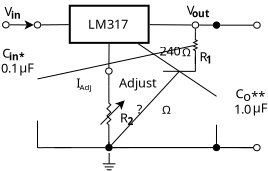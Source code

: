 <?xml version="1.0" encoding="UTF-8"?>
<dia:diagram xmlns:dia="http://www.lysator.liu.se/~alla/dia/">
  <dia:layer name="Schema" visible="true" active="true">
    <dia:object type="Standard - Ellipse" version="0" id="O0">
      <dia:attribute name="obj_pos">
        <dia:point val="21.139,5.285"/>
      </dia:attribute>
      <dia:attribute name="obj_bb">
        <dia:rectangle val="21.114,5.26;21.489,5.623"/>
      </dia:attribute>
      <dia:attribute name="elem_corner">
        <dia:point val="21.139,5.285"/>
      </dia:attribute>
      <dia:attribute name="elem_width">
        <dia:real val="0.325"/>
      </dia:attribute>
      <dia:attribute name="elem_height">
        <dia:real val="0.312"/>
      </dia:attribute>
      <dia:attribute name="border_width">
        <dia:real val="0.05"/>
      </dia:attribute>
    </dia:object>
    <dia:object type="Standard - Ellipse" version="0" id="O1">
      <dia:attribute name="obj_pos">
        <dia:point val="22.197,5.288"/>
      </dia:attribute>
      <dia:attribute name="obj_bb">
        <dia:rectangle val="22.172,5.263;22.543,5.628"/>
      </dia:attribute>
      <dia:attribute name="elem_corner">
        <dia:point val="22.197,5.288"/>
      </dia:attribute>
      <dia:attribute name="elem_width">
        <dia:real val="0.321"/>
      </dia:attribute>
      <dia:attribute name="elem_height">
        <dia:real val="0.315"/>
      </dia:attribute>
      <dia:attribute name="border_width">
        <dia:real val="0.05"/>
      </dia:attribute>
      <dia:attribute name="inner_color">
        <dia:color val="#000000"/>
      </dia:attribute>
    </dia:object>
    <dia:object type="Standard - Ellipse" version="0" id="O2">
      <dia:attribute name="obj_pos">
        <dia:point val="24.215,5.291"/>
      </dia:attribute>
      <dia:attribute name="obj_bb">
        <dia:rectangle val="24.19,5.266;24.565,5.628"/>
      </dia:attribute>
      <dia:attribute name="elem_corner">
        <dia:point val="24.215,5.291"/>
      </dia:attribute>
      <dia:attribute name="elem_width">
        <dia:real val="0.325"/>
      </dia:attribute>
      <dia:attribute name="elem_height">
        <dia:real val="0.312"/>
      </dia:attribute>
      <dia:attribute name="border_width">
        <dia:real val="0.05"/>
      </dia:attribute>
    </dia:object>
    <dia:object type="Standard - Line" version="0" id="O3">
      <dia:attribute name="obj_pos">
        <dia:point val="19.012,5.422"/>
      </dia:attribute>
      <dia:attribute name="obj_bb">
        <dia:rectangle val="18.987,5.396;21.139,5.465"/>
      </dia:attribute>
      <dia:attribute name="conn_endpoints">
        <dia:point val="19.012,5.422"/>
        <dia:point val="21.113,5.44"/>
      </dia:attribute>
      <dia:attribute name="numcp">
        <dia:int val="1"/>
      </dia:attribute>
      <dia:attribute name="line_width">
        <dia:real val="0.05"/>
      </dia:attribute>
      <dia:connections>
        <dia:connection handle="0" to="O71" connection="8"/>
        <dia:connection handle="1" to="O0" connection="8"/>
      </dia:connections>
    </dia:object>
    <dia:object type="Standard - Line" version="0" id="O4">
      <dia:attribute name="obj_pos">
        <dia:point val="21.488,5.442"/>
      </dia:attribute>
      <dia:attribute name="obj_bb">
        <dia:rectangle val="21.463,5.417;22.199,5.47"/>
      </dia:attribute>
      <dia:attribute name="conn_endpoints">
        <dia:point val="21.488,5.442"/>
        <dia:point val="22.174,5.445"/>
      </dia:attribute>
      <dia:attribute name="numcp">
        <dia:int val="1"/>
      </dia:attribute>
      <dia:attribute name="line_width">
        <dia:real val="0.05"/>
      </dia:attribute>
      <dia:connections>
        <dia:connection handle="0" to="O0" connection="8"/>
        <dia:connection handle="1" to="O1" connection="8"/>
      </dia:connections>
    </dia:object>
    <dia:object type="Standard - Line" version="0" id="O5">
      <dia:attribute name="obj_pos">
        <dia:point val="22.543,5.446"/>
      </dia:attribute>
      <dia:attribute name="obj_bb">
        <dia:rectangle val="22.518,5.421;24.215,5.472"/>
      </dia:attribute>
      <dia:attribute name="conn_endpoints">
        <dia:point val="22.543,5.446"/>
        <dia:point val="24.189,5.447"/>
      </dia:attribute>
      <dia:attribute name="numcp">
        <dia:int val="1"/>
      </dia:attribute>
      <dia:attribute name="line_width">
        <dia:real val="0.05"/>
      </dia:attribute>
      <dia:connections>
        <dia:connection handle="0" to="O1" connection="8"/>
        <dia:connection handle="1" to="O2" connection="8"/>
      </dia:connections>
    </dia:object>
    <dia:object type="Circuit - Vertical Resistor" version="1" id="O6">
      <dia:attribute name="obj_pos">
        <dia:point val="21.209,5.772"/>
      </dia:attribute>
      <dia:attribute name="obj_bb">
        <dia:rectangle val="21.152,5.772;21.447,7.127"/>
      </dia:attribute>
      <dia:attribute name="meta">
        <dia:composite type="dict"/>
      </dia:attribute>
      <dia:attribute name="elem_corner">
        <dia:point val="21.209,5.772"/>
      </dia:attribute>
      <dia:attribute name="elem_width">
        <dia:real val="0.182"/>
      </dia:attribute>
      <dia:attribute name="elem_height">
        <dia:real val="1.354"/>
      </dia:attribute>
      <dia:attribute name="line_width">
        <dia:real val="0.05"/>
      </dia:attribute>
      <dia:attribute name="line_colour">
        <dia:color val="#000000"/>
      </dia:attribute>
      <dia:attribute name="fill_colour">
        <dia:color val="#ffffff"/>
      </dia:attribute>
      <dia:attribute name="show_background">
        <dia:boolean val="true"/>
      </dia:attribute>
      <dia:attribute name="line_style">
        <dia:enum val="0"/>
        <dia:real val="1"/>
      </dia:attribute>
      <dia:attribute name="flip_horizontal">
        <dia:boolean val="true"/>
      </dia:attribute>
      <dia:attribute name="flip_vertical">
        <dia:boolean val="false"/>
      </dia:attribute>
      <dia:attribute name="subscale">
        <dia:real val="1"/>
      </dia:attribute>
    </dia:object>
    <dia:object type="Standard - Line" version="0" id="O7">
      <dia:attribute name="obj_pos">
        <dia:point val="21.301,5.772"/>
      </dia:attribute>
      <dia:attribute name="obj_bb">
        <dia:rectangle val="21.276,5.598;21.326,5.797"/>
      </dia:attribute>
      <dia:attribute name="conn_endpoints">
        <dia:point val="21.301,5.772"/>
        <dia:point val="21.301,5.623"/>
      </dia:attribute>
      <dia:attribute name="numcp">
        <dia:int val="1"/>
      </dia:attribute>
      <dia:attribute name="line_width">
        <dia:real val="0.05"/>
      </dia:attribute>
      <dia:connections>
        <dia:connection handle="0" to="O6" connection="2"/>
        <dia:connection handle="1" to="O0" connection="8"/>
      </dia:connections>
    </dia:object>
    <dia:object type="Standard - Ellipse" version="0" id="O8">
      <dia:attribute name="obj_pos">
        <dia:point val="16.812,7.587"/>
      </dia:attribute>
      <dia:attribute name="obj_bb">
        <dia:rectangle val="16.788,7.562;17.163,7.925"/>
      </dia:attribute>
      <dia:attribute name="elem_corner">
        <dia:point val="16.812,7.587"/>
      </dia:attribute>
      <dia:attribute name="elem_width">
        <dia:real val="0.325"/>
      </dia:attribute>
      <dia:attribute name="elem_height">
        <dia:real val="0.312"/>
      </dia:attribute>
      <dia:attribute name="border_width">
        <dia:real val="0.05"/>
      </dia:attribute>
    </dia:object>
    <dia:object type="Standard - Ellipse" version="0" id="O9">
      <dia:attribute name="obj_pos">
        <dia:point val="13.242,5.279"/>
      </dia:attribute>
      <dia:attribute name="obj_bb">
        <dia:rectangle val="13.217,5.254;13.592,5.616"/>
      </dia:attribute>
      <dia:attribute name="elem_corner">
        <dia:point val="13.242,5.279"/>
      </dia:attribute>
      <dia:attribute name="elem_width">
        <dia:real val="0.325"/>
      </dia:attribute>
      <dia:attribute name="elem_height">
        <dia:real val="0.312"/>
      </dia:attribute>
      <dia:attribute name="border_width">
        <dia:real val="0.05"/>
      </dia:attribute>
    </dia:object>
    <dia:object type="Standard - Ellipse" version="0" id="O10">
      <dia:attribute name="obj_pos">
        <dia:point val="11.661,5.274"/>
      </dia:attribute>
      <dia:attribute name="obj_bb">
        <dia:rectangle val="11.636,5.249;12.011,5.611"/>
      </dia:attribute>
      <dia:attribute name="elem_corner">
        <dia:point val="11.661,5.274"/>
      </dia:attribute>
      <dia:attribute name="elem_width">
        <dia:real val="0.325"/>
      </dia:attribute>
      <dia:attribute name="elem_height">
        <dia:real val="0.312"/>
      </dia:attribute>
      <dia:attribute name="border_width">
        <dia:real val="0.05"/>
      </dia:attribute>
    </dia:object>
    <dia:object type="Circuit2 - Vertical Polarized Capacitor" version="1" id="O11">
      <dia:attribute name="obj_pos">
        <dia:point val="12.983,6.71"/>
      </dia:attribute>
      <dia:attribute name="obj_bb">
        <dia:rectangle val="12.96,6.71;14.045,8.135"/>
      </dia:attribute>
      <dia:attribute name="meta">
        <dia:composite type="dict"/>
      </dia:attribute>
      <dia:attribute name="elem_corner">
        <dia:point val="12.983,6.71"/>
      </dia:attribute>
      <dia:attribute name="elem_width">
        <dia:real val="1.062"/>
      </dia:attribute>
      <dia:attribute name="elem_height">
        <dia:real val="1.425"/>
      </dia:attribute>
      <dia:attribute name="line_width">
        <dia:real val="0.05"/>
      </dia:attribute>
      <dia:attribute name="line_colour">
        <dia:color val="#000000"/>
      </dia:attribute>
      <dia:attribute name="fill_colour">
        <dia:color val="#ffffff"/>
      </dia:attribute>
      <dia:attribute name="show_background">
        <dia:boolean val="true"/>
      </dia:attribute>
      <dia:attribute name="line_style">
        <dia:enum val="0"/>
        <dia:real val="1"/>
      </dia:attribute>
      <dia:attribute name="flip_horizontal">
        <dia:boolean val="false"/>
      </dia:attribute>
      <dia:attribute name="flip_vertical">
        <dia:boolean val="false"/>
      </dia:attribute>
      <dia:attribute name="subscale">
        <dia:real val="1"/>
      </dia:attribute>
    </dia:object>
    <dia:object type="Standard - Ellipse" version="0" id="O12">
      <dia:attribute name="obj_pos">
        <dia:point val="22.194,11.409"/>
      </dia:attribute>
      <dia:attribute name="obj_bb">
        <dia:rectangle val="22.169,11.384;22.54,11.749"/>
      </dia:attribute>
      <dia:attribute name="elem_corner">
        <dia:point val="22.194,11.409"/>
      </dia:attribute>
      <dia:attribute name="elem_width">
        <dia:real val="0.321"/>
      </dia:attribute>
      <dia:attribute name="elem_height">
        <dia:real val="0.315"/>
      </dia:attribute>
      <dia:attribute name="border_width">
        <dia:real val="0.05"/>
      </dia:attribute>
      <dia:attribute name="inner_color">
        <dia:color val="#000000"/>
      </dia:attribute>
    </dia:object>
    <dia:object type="Standard - Ellipse" version="0" id="O13">
      <dia:attribute name="obj_pos">
        <dia:point val="24.211,11.415"/>
      </dia:attribute>
      <dia:attribute name="obj_bb">
        <dia:rectangle val="24.186,11.39;24.561,11.752"/>
      </dia:attribute>
      <dia:attribute name="elem_corner">
        <dia:point val="24.211,11.415"/>
      </dia:attribute>
      <dia:attribute name="elem_width">
        <dia:real val="0.325"/>
      </dia:attribute>
      <dia:attribute name="elem_height">
        <dia:real val="0.312"/>
      </dia:attribute>
      <dia:attribute name="border_width">
        <dia:real val="0.05"/>
      </dia:attribute>
    </dia:object>
    <dia:object type="Standard - Ellipse" version="0" id="O14">
      <dia:attribute name="obj_pos">
        <dia:point val="16.818,11.412"/>
      </dia:attribute>
      <dia:attribute name="obj_bb">
        <dia:rectangle val="16.793,11.387;17.164,11.752"/>
      </dia:attribute>
      <dia:attribute name="elem_corner">
        <dia:point val="16.818,11.412"/>
      </dia:attribute>
      <dia:attribute name="elem_width">
        <dia:real val="0.321"/>
      </dia:attribute>
      <dia:attribute name="elem_height">
        <dia:real val="0.315"/>
      </dia:attribute>
      <dia:attribute name="border_width">
        <dia:real val="0.05"/>
      </dia:attribute>
      <dia:attribute name="inner_color">
        <dia:color val="#000000"/>
      </dia:attribute>
    </dia:object>
    <dia:group>
      <dia:object type="Circuit - Vertical Resistor" version="1" id="O15">
        <dia:attribute name="obj_pos">
          <dia:point val="16.878,8.517"/>
        </dia:attribute>
        <dia:attribute name="obj_bb">
          <dia:rectangle val="16.842,8.517;17.108,11.267"/>
        </dia:attribute>
        <dia:attribute name="meta">
          <dia:composite type="dict"/>
        </dia:attribute>
        <dia:attribute name="elem_corner">
          <dia:point val="16.878,8.517"/>
        </dia:attribute>
        <dia:attribute name="elem_width">
          <dia:real val="0.193"/>
        </dia:attribute>
        <dia:attribute name="elem_height">
          <dia:real val="2.75"/>
        </dia:attribute>
        <dia:attribute name="line_width">
          <dia:real val="0.05"/>
        </dia:attribute>
        <dia:attribute name="line_colour">
          <dia:color val="#000000"/>
        </dia:attribute>
        <dia:attribute name="fill_colour">
          <dia:color val="#ffffff"/>
        </dia:attribute>
        <dia:attribute name="show_background">
          <dia:boolean val="true"/>
        </dia:attribute>
        <dia:attribute name="line_style">
          <dia:enum val="0"/>
          <dia:real val="1"/>
        </dia:attribute>
        <dia:attribute name="flip_horizontal">
          <dia:boolean val="true"/>
        </dia:attribute>
        <dia:attribute name="flip_vertical">
          <dia:boolean val="false"/>
        </dia:attribute>
        <dia:attribute name="subscale">
          <dia:real val="1"/>
        </dia:attribute>
      </dia:object>
      <dia:object type="Standard - Line" version="0" id="O16">
        <dia:attribute name="obj_pos">
          <dia:point val="16.554,10.416"/>
        </dia:attribute>
        <dia:attribute name="obj_bb">
          <dia:rectangle val="16.519,9.166;17.804,10.452"/>
        </dia:attribute>
        <dia:attribute name="conn_endpoints">
          <dia:point val="16.554,10.416"/>
          <dia:point val="17.765,9.206"/>
        </dia:attribute>
        <dia:attribute name="numcp">
          <dia:int val="1"/>
        </dia:attribute>
        <dia:attribute name="line_width">
          <dia:real val="0.05"/>
        </dia:attribute>
        <dia:attribute name="end_arrow">
          <dia:enum val="22"/>
        </dia:attribute>
        <dia:attribute name="end_arrow_length">
          <dia:real val="0.35"/>
        </dia:attribute>
        <dia:attribute name="end_arrow_width">
          <dia:real val="0.35"/>
        </dia:attribute>
      </dia:object>
    </dia:group>
    <dia:object type="Standard - Line" version="0" id="O17">
      <dia:attribute name="obj_pos">
        <dia:point val="16.975,7.9"/>
      </dia:attribute>
      <dia:attribute name="obj_bb">
        <dia:rectangle val="16.95,7.875;17,8.542"/>
      </dia:attribute>
      <dia:attribute name="conn_endpoints">
        <dia:point val="16.975,7.9"/>
        <dia:point val="16.974,8.517"/>
      </dia:attribute>
      <dia:attribute name="numcp">
        <dia:int val="1"/>
      </dia:attribute>
      <dia:attribute name="line_width">
        <dia:real val="0.05"/>
      </dia:attribute>
      <dia:connections>
        <dia:connection handle="0" to="O8" connection="6"/>
        <dia:connection handle="1" to="O15" connection="0"/>
      </dia:connections>
    </dia:object>
    <dia:object type="Standard - Line" version="0" id="O18">
      <dia:attribute name="obj_pos">
        <dia:point val="16.984,6.382"/>
      </dia:attribute>
      <dia:attribute name="obj_bb">
        <dia:rectangle val="16.95,6.356;17.009,7.613"/>
      </dia:attribute>
      <dia:attribute name="conn_endpoints">
        <dia:point val="16.984,6.382"/>
        <dia:point val="16.975,7.587"/>
      </dia:attribute>
      <dia:attribute name="numcp">
        <dia:int val="1"/>
      </dia:attribute>
      <dia:attribute name="line_width">
        <dia:real val="0.05"/>
      </dia:attribute>
      <dia:connections>
        <dia:connection handle="0" to="O71" connection="8"/>
        <dia:connection handle="1" to="O8" connection="1"/>
      </dia:connections>
    </dia:object>
    <dia:object type="Circuit2 - Vertical Polarized Capacitor" version="1" id="O19">
      <dia:attribute name="obj_pos">
        <dia:point val="21.932,9.002"/>
      </dia:attribute>
      <dia:attribute name="obj_bb">
        <dia:rectangle val="21.909,9.002;22.994,10.427"/>
      </dia:attribute>
      <dia:attribute name="meta">
        <dia:composite type="dict"/>
      </dia:attribute>
      <dia:attribute name="elem_corner">
        <dia:point val="21.932,9.002"/>
      </dia:attribute>
      <dia:attribute name="elem_width">
        <dia:real val="1.062"/>
      </dia:attribute>
      <dia:attribute name="elem_height">
        <dia:real val="1.425"/>
      </dia:attribute>
      <dia:attribute name="line_width">
        <dia:real val="0.05"/>
      </dia:attribute>
      <dia:attribute name="line_colour">
        <dia:color val="#000000"/>
      </dia:attribute>
      <dia:attribute name="fill_colour">
        <dia:color val="#ffffff"/>
      </dia:attribute>
      <dia:attribute name="show_background">
        <dia:boolean val="true"/>
      </dia:attribute>
      <dia:attribute name="line_style">
        <dia:enum val="0"/>
        <dia:real val="1"/>
      </dia:attribute>
      <dia:attribute name="flip_horizontal">
        <dia:boolean val="false"/>
      </dia:attribute>
      <dia:attribute name="flip_vertical">
        <dia:boolean val="false"/>
      </dia:attribute>
      <dia:attribute name="subscale">
        <dia:real val="1"/>
      </dia:attribute>
    </dia:object>
    <dia:object type="Standard - Line" version="0" id="O20">
      <dia:attribute name="obj_pos">
        <dia:point val="22.357,5.621"/>
      </dia:attribute>
      <dia:attribute name="obj_bb">
        <dia:rectangle val="22.332,5.596;22.382,9.029"/>
      </dia:attribute>
      <dia:attribute name="conn_endpoints">
        <dia:point val="22.357,5.621"/>
        <dia:point val="22.357,9.004"/>
      </dia:attribute>
      <dia:attribute name="numcp">
        <dia:int val="1"/>
      </dia:attribute>
      <dia:attribute name="line_width">
        <dia:real val="0.05"/>
      </dia:attribute>
      <dia:connections>
        <dia:connection handle="0" to="O1" connection="8"/>
        <dia:connection handle="1" to="O19" connection="2"/>
      </dia:connections>
    </dia:object>
    <dia:object type="Standard - Line" version="0" id="O21">
      <dia:attribute name="obj_pos">
        <dia:point val="22.356,10.425"/>
      </dia:attribute>
      <dia:attribute name="obj_bb">
        <dia:rectangle val="22.33,10.4;22.381,11.41"/>
      </dia:attribute>
      <dia:attribute name="conn_endpoints">
        <dia:point val="22.356,10.425"/>
        <dia:point val="22.355,11.385"/>
      </dia:attribute>
      <dia:attribute name="numcp">
        <dia:int val="1"/>
      </dia:attribute>
      <dia:attribute name="line_width">
        <dia:real val="0.05"/>
      </dia:attribute>
      <dia:connections>
        <dia:connection handle="0" to="O19" connection="2"/>
        <dia:connection handle="1" to="O12" connection="8"/>
      </dia:connections>
    </dia:object>
    <dia:object type="Standard - Line" version="0" id="O22">
      <dia:attribute name="obj_pos">
        <dia:point val="24.185,11.57"/>
      </dia:attribute>
      <dia:attribute name="obj_bb">
        <dia:rectangle val="22.515,11.542;24.21,11.595"/>
      </dia:attribute>
      <dia:attribute name="conn_endpoints">
        <dia:point val="24.185,11.57"/>
        <dia:point val="22.541,11.567"/>
      </dia:attribute>
      <dia:attribute name="numcp">
        <dia:int val="1"/>
      </dia:attribute>
      <dia:attribute name="line_width">
        <dia:real val="0.05"/>
      </dia:attribute>
      <dia:connections>
        <dia:connection handle="0" to="O13" connection="8"/>
        <dia:connection handle="1" to="O12" connection="8"/>
      </dia:connections>
    </dia:object>
    <dia:object type="Standard - Line" version="0" id="O23">
      <dia:attribute name="obj_pos">
        <dia:point val="17.164,11.569"/>
      </dia:attribute>
      <dia:attribute name="obj_bb">
        <dia:rectangle val="17.139,11.542;22.195,11.594"/>
      </dia:attribute>
      <dia:attribute name="conn_endpoints">
        <dia:point val="17.164,11.569"/>
        <dia:point val="22.17,11.567"/>
      </dia:attribute>
      <dia:attribute name="numcp">
        <dia:int val="1"/>
      </dia:attribute>
      <dia:attribute name="line_width">
        <dia:real val="0.05"/>
      </dia:attribute>
      <dia:connections>
        <dia:connection handle="0" to="O14" connection="8"/>
        <dia:connection handle="1" to="O12" connection="8"/>
      </dia:connections>
    </dia:object>
    <dia:object type="Standard - Line" version="0" id="O24">
      <dia:attribute name="obj_pos">
        <dia:point val="13.405,5.591"/>
      </dia:attribute>
      <dia:attribute name="obj_bb">
        <dia:rectangle val="13.38,5.566;13.432,6.735"/>
      </dia:attribute>
      <dia:attribute name="conn_endpoints">
        <dia:point val="13.405,5.591"/>
        <dia:point val="13.406,6.71"/>
      </dia:attribute>
      <dia:attribute name="numcp">
        <dia:int val="1"/>
      </dia:attribute>
      <dia:attribute name="line_width">
        <dia:real val="0.05"/>
      </dia:attribute>
      <dia:connections>
        <dia:connection handle="0" to="O9" connection="6"/>
        <dia:connection handle="1" to="O11" connection="2"/>
      </dia:connections>
    </dia:object>
    <dia:object type="Standard - Line" version="0" id="O25">
      <dia:attribute name="obj_pos">
        <dia:point val="12.01,5.431"/>
      </dia:attribute>
      <dia:attribute name="obj_bb">
        <dia:rectangle val="11.985,5.406;13.243,5.459"/>
      </dia:attribute>
      <dia:attribute name="conn_endpoints">
        <dia:point val="12.01,5.431"/>
        <dia:point val="13.218,5.434"/>
      </dia:attribute>
      <dia:attribute name="numcp">
        <dia:int val="1"/>
      </dia:attribute>
      <dia:attribute name="line_width">
        <dia:real val="0.05"/>
      </dia:attribute>
      <dia:connections>
        <dia:connection handle="0" to="O10" connection="8"/>
        <dia:connection handle="1" to="O9" connection="8"/>
      </dia:connections>
    </dia:object>
    <dia:object type="Standard - Line" version="0" id="O26">
      <dia:attribute name="obj_pos">
        <dia:point val="13.592,5.433"/>
      </dia:attribute>
      <dia:attribute name="obj_bb">
        <dia:rectangle val="13.567,5.396;14.997,5.458"/>
      </dia:attribute>
      <dia:attribute name="conn_endpoints">
        <dia:point val="13.592,5.433"/>
        <dia:point val="14.972,5.421"/>
      </dia:attribute>
      <dia:attribute name="numcp">
        <dia:int val="1"/>
      </dia:attribute>
      <dia:attribute name="line_width">
        <dia:real val="0.05"/>
      </dia:attribute>
      <dia:connections>
        <dia:connection handle="0" to="O9" connection="8"/>
        <dia:connection handle="1" to="O71" connection="8"/>
      </dia:connections>
    </dia:object>
    <dia:object type="Standard - Line" version="0" id="O27">
      <dia:attribute name="obj_pos">
        <dia:point val="16.5,7.737"/>
      </dia:attribute>
      <dia:attribute name="obj_bb">
        <dia:rectangle val="16.267,7.712;16.729,9.384"/>
      </dia:attribute>
      <dia:attribute name="conn_endpoints">
        <dia:point val="16.5,7.737"/>
        <dia:point val="16.498,9.328"/>
      </dia:attribute>
      <dia:attribute name="numcp">
        <dia:int val="1"/>
      </dia:attribute>
      <dia:attribute name="line_width">
        <dia:real val="0.05"/>
      </dia:attribute>
      <dia:attribute name="end_arrow">
        <dia:enum val="22"/>
      </dia:attribute>
      <dia:attribute name="end_arrow_length">
        <dia:real val="0.35"/>
      </dia:attribute>
      <dia:attribute name="end_arrow_width">
        <dia:real val="0.35"/>
      </dia:attribute>
    </dia:object>
    <dia:object type="Standard - Text" version="1" id="O28">
      <dia:attribute name="obj_pos">
        <dia:point val="14.907,8.154"/>
      </dia:attribute>
      <dia:attribute name="obj_bb">
        <dia:rectangle val="14.907,7.559;14.907,8.307"/>
      </dia:attribute>
      <dia:attribute name="text">
        <dia:composite type="text">
          <dia:attribute name="string">
            <dia:string>##</dia:string>
          </dia:attribute>
          <dia:attribute name="font">
            <dia:font family="sans" style="0" name="Helvetica"/>
          </dia:attribute>
          <dia:attribute name="height">
            <dia:real val="0.8"/>
          </dia:attribute>
          <dia:attribute name="pos">
            <dia:point val="14.907,8.154"/>
          </dia:attribute>
          <dia:attribute name="color">
            <dia:color val="#000000"/>
          </dia:attribute>
          <dia:attribute name="alignment">
            <dia:enum val="0"/>
          </dia:attribute>
        </dia:composite>
      </dia:attribute>
      <dia:attribute name="valign">
        <dia:enum val="3"/>
      </dia:attribute>
    </dia:object>
    <dia:group>
      <dia:object type="Standard - Text" version="1" id="O29">
        <dia:attribute name="obj_pos">
          <dia:point val="15.338,8.57"/>
        </dia:attribute>
        <dia:attribute name="obj_bb">
          <dia:rectangle val="15.338,8.09;15.473,8.73"/>
        </dia:attribute>
        <dia:attribute name="text">
          <dia:composite type="text">
            <dia:attribute name="string">
              <dia:string>#I#</dia:string>
            </dia:attribute>
            <dia:attribute name="font">
              <dia:font family="Gillius ADF Cd" style="0" name="Courier"/>
            </dia:attribute>
            <dia:attribute name="height">
              <dia:real val="0.8"/>
            </dia:attribute>
            <dia:attribute name="pos">
              <dia:point val="15.338,8.57"/>
            </dia:attribute>
            <dia:attribute name="color">
              <dia:color val="#000000"/>
            </dia:attribute>
            <dia:attribute name="alignment">
              <dia:enum val="0"/>
            </dia:attribute>
          </dia:composite>
        </dia:attribute>
        <dia:attribute name="valign">
          <dia:enum val="3"/>
        </dia:attribute>
      </dia:object>
      <dia:object type="Standard - Text" version="1" id="O30">
        <dia:attribute name="obj_pos">
          <dia:point val="15.502,8.689"/>
        </dia:attribute>
        <dia:attribute name="obj_bb">
          <dia:rectangle val="15.502,8.392;15.977,8.789"/>
        </dia:attribute>
        <dia:attribute name="text">
          <dia:composite type="text">
            <dia:attribute name="string">
              <dia:string>#Adj#</dia:string>
            </dia:attribute>
            <dia:attribute name="font">
              <dia:font family="Gillius ADF Cd" style="0" name="Courier"/>
            </dia:attribute>
            <dia:attribute name="height">
              <dia:real val="0.494"/>
            </dia:attribute>
            <dia:attribute name="pos">
              <dia:point val="15.502,8.689"/>
            </dia:attribute>
            <dia:attribute name="color">
              <dia:color val="#000000"/>
            </dia:attribute>
            <dia:attribute name="alignment">
              <dia:enum val="0"/>
            </dia:attribute>
          </dia:composite>
        </dia:attribute>
        <dia:attribute name="valign">
          <dia:enum val="3"/>
        </dia:attribute>
      </dia:object>
    </dia:group>
    <dia:object type="Standard - Text" version="1" id="O31">
      <dia:attribute name="obj_pos">
        <dia:point val="17.475,8.57"/>
      </dia:attribute>
      <dia:attribute name="obj_bb">
        <dia:rectangle val="17.475,8.09;18.995,8.73"/>
      </dia:attribute>
      <dia:attribute name="text">
        <dia:composite type="text">
          <dia:attribute name="string">
            <dia:string>#Adjust#</dia:string>
          </dia:attribute>
          <dia:attribute name="font">
            <dia:font family="Gillius ADF Cd" style="0" name="Courier"/>
          </dia:attribute>
          <dia:attribute name="height">
            <dia:real val="0.797"/>
          </dia:attribute>
          <dia:attribute name="pos">
            <dia:point val="17.475,8.57"/>
          </dia:attribute>
          <dia:attribute name="color">
            <dia:color val="#000000"/>
          </dia:attribute>
          <dia:attribute name="alignment">
            <dia:enum val="0"/>
          </dia:attribute>
        </dia:composite>
      </dia:attribute>
      <dia:attribute name="valign">
        <dia:enum val="3"/>
      </dia:attribute>
    </dia:object>
    <dia:object type="Standard - Text" version="1" id="O32">
      <dia:attribute name="obj_pos">
        <dia:point val="17.55,11.986"/>
      </dia:attribute>
      <dia:attribute name="obj_bb">
        <dia:rectangle val="17.55,11.391;17.55,12.139"/>
      </dia:attribute>
      <dia:attribute name="text">
        <dia:composite type="text">
          <dia:attribute name="string">
            <dia:string>##</dia:string>
          </dia:attribute>
          <dia:attribute name="font">
            <dia:font family="sans" style="0" name="Helvetica"/>
          </dia:attribute>
          <dia:attribute name="height">
            <dia:real val="0.8"/>
          </dia:attribute>
          <dia:attribute name="pos">
            <dia:point val="17.55,11.986"/>
          </dia:attribute>
          <dia:attribute name="color">
            <dia:color val="#000000"/>
          </dia:attribute>
          <dia:attribute name="alignment">
            <dia:enum val="0"/>
          </dia:attribute>
        </dia:composite>
      </dia:attribute>
      <dia:attribute name="valign">
        <dia:enum val="3"/>
      </dia:attribute>
    </dia:object>
    <dia:group>
      <dia:object type="Standard - Text" version="1" id="O33">
        <dia:attribute name="obj_pos">
          <dia:point val="17.537,10.313"/>
        </dia:attribute>
        <dia:attribute name="obj_bb">
          <dia:rectangle val="17.537,9.833;17.849,10.473"/>
        </dia:attribute>
        <dia:attribute name="text">
          <dia:composite type="text">
            <dia:attribute name="string">
              <dia:string>#R#</dia:string>
            </dia:attribute>
            <dia:attribute name="font">
              <dia:font family="Gillius ADF Cd" style="0" name="Courier"/>
            </dia:attribute>
            <dia:attribute name="height">
              <dia:real val="0.8"/>
            </dia:attribute>
            <dia:attribute name="pos">
              <dia:point val="17.537,10.313"/>
            </dia:attribute>
            <dia:attribute name="color">
              <dia:color val="#000000"/>
            </dia:attribute>
            <dia:attribute name="alignment">
              <dia:enum val="0"/>
            </dia:attribute>
          </dia:composite>
        </dia:attribute>
        <dia:attribute name="valign">
          <dia:enum val="3"/>
        </dia:attribute>
      </dia:object>
      <dia:object type="Standard - Text" version="1" id="O34">
        <dia:attribute name="obj_pos">
          <dia:point val="17.905,10.434"/>
        </dia:attribute>
        <dia:attribute name="obj_bb">
          <dia:rectangle val="17.905,10.052;18.15,10.562"/>
        </dia:attribute>
        <dia:attribute name="text">
          <dia:composite type="text">
            <dia:attribute name="string">
              <dia:string>#2#</dia:string>
            </dia:attribute>
            <dia:attribute name="font">
              <dia:font family="Gillius ADF Cd" style="80" name="Courier"/>
            </dia:attribute>
            <dia:attribute name="height">
              <dia:real val="0.635"/>
            </dia:attribute>
            <dia:attribute name="pos">
              <dia:point val="17.905,10.434"/>
            </dia:attribute>
            <dia:attribute name="color">
              <dia:color val="#000000"/>
            </dia:attribute>
            <dia:attribute name="alignment">
              <dia:enum val="0"/>
            </dia:attribute>
          </dia:composite>
        </dia:attribute>
        <dia:attribute name="valign">
          <dia:enum val="3"/>
        </dia:attribute>
      </dia:object>
    </dia:group>
    <dia:object type="Standard - Text" version="1" id="O35">
      <dia:attribute name="obj_pos">
        <dia:point val="12.449,7.962"/>
      </dia:attribute>
      <dia:attribute name="obj_bb">
        <dia:rectangle val="12.449,7.367;12.449,8.115"/>
      </dia:attribute>
      <dia:attribute name="text">
        <dia:composite type="text">
          <dia:attribute name="string">
            <dia:string>##</dia:string>
          </dia:attribute>
          <dia:attribute name="font">
            <dia:font family="sans" style="0" name="Helvetica"/>
          </dia:attribute>
          <dia:attribute name="height">
            <dia:real val="0.8"/>
          </dia:attribute>
          <dia:attribute name="pos">
            <dia:point val="12.449,7.962"/>
          </dia:attribute>
          <dia:attribute name="color">
            <dia:color val="#000000"/>
          </dia:attribute>
          <dia:attribute name="alignment">
            <dia:enum val="0"/>
          </dia:attribute>
        </dia:composite>
      </dia:attribute>
      <dia:attribute name="valign">
        <dia:enum val="3"/>
      </dia:attribute>
    </dia:object>
    <dia:object type="Standard - Text" version="1" id="O36">
      <dia:attribute name="obj_pos">
        <dia:point val="11.704,7.593"/>
      </dia:attribute>
      <dia:attribute name="obj_bb">
        <dia:rectangle val="11.704,6.998;11.704,7.746"/>
      </dia:attribute>
      <dia:attribute name="text">
        <dia:composite type="text">
          <dia:attribute name="string">
            <dia:string>##</dia:string>
          </dia:attribute>
          <dia:attribute name="font">
            <dia:font family="sans" style="0" name="Helvetica"/>
          </dia:attribute>
          <dia:attribute name="height">
            <dia:real val="0.8"/>
          </dia:attribute>
          <dia:attribute name="pos">
            <dia:point val="11.704,7.593"/>
          </dia:attribute>
          <dia:attribute name="color">
            <dia:color val="#000000"/>
          </dia:attribute>
          <dia:attribute name="alignment">
            <dia:enum val="0"/>
          </dia:attribute>
        </dia:composite>
      </dia:attribute>
      <dia:attribute name="valign">
        <dia:enum val="3"/>
      </dia:attribute>
    </dia:object>
    <dia:object type="Standard - Text" version="1" id="O37">
      <dia:attribute name="obj_pos">
        <dia:point val="11.581,7.825"/>
      </dia:attribute>
      <dia:attribute name="obj_bb">
        <dia:rectangle val="11.581,7.23;12.459,7.977"/>
      </dia:attribute>
      <dia:attribute name="text">
        <dia:composite type="text">
          <dia:attribute name="string">
            <dia:string>#0.1#</dia:string>
          </dia:attribute>
          <dia:attribute name="font">
            <dia:font family="Droid Sans" style="0" name="Courier"/>
          </dia:attribute>
          <dia:attribute name="height">
            <dia:real val="0.8"/>
          </dia:attribute>
          <dia:attribute name="pos">
            <dia:point val="11.581,7.825"/>
          </dia:attribute>
          <dia:attribute name="color">
            <dia:color val="#000000"/>
          </dia:attribute>
          <dia:attribute name="alignment">
            <dia:enum val="0"/>
          </dia:attribute>
        </dia:composite>
      </dia:attribute>
      <dia:attribute name="valign">
        <dia:enum val="3"/>
      </dia:attribute>
    </dia:object>
    <dia:object type="Standard - Text" version="1" id="O38">
      <dia:attribute name="obj_pos">
        <dia:point val="9.202,11.086"/>
      </dia:attribute>
      <dia:attribute name="obj_bb">
        <dia:rectangle val="9.183,10.472;9.202,11.275"/>
      </dia:attribute>
      <dia:attribute name="text">
        <dia:composite type="text">
          <dia:attribute name="string">
            <dia:string>##</dia:string>
          </dia:attribute>
          <dia:attribute name="font">
            <dia:font family="sans" style="0" name="Helvetica"/>
          </dia:attribute>
          <dia:attribute name="height">
            <dia:real val="0.8"/>
          </dia:attribute>
          <dia:attribute name="pos">
            <dia:point val="9.202,11.086"/>
          </dia:attribute>
          <dia:attribute name="color">
            <dia:color val="#000000"/>
          </dia:attribute>
          <dia:attribute name="alignment">
            <dia:enum val="0"/>
          </dia:attribute>
        </dia:composite>
      </dia:attribute>
      <dia:attribute name="valign">
        <dia:enum val="3"/>
      </dia:attribute>
    </dia:object>
    <dia:object type="Standard - Text" version="1" id="O39">
      <dia:attribute name="obj_pos">
        <dia:point val="12.494,7.811"/>
      </dia:attribute>
      <dia:attribute name="obj_bb">
        <dia:rectangle val="12.494,7.331;13.059,7.971"/>
      </dia:attribute>
      <dia:attribute name="text">
        <dia:composite type="text">
          <dia:attribute name="string">
            <dia:string>#µF#</dia:string>
          </dia:attribute>
          <dia:attribute name="font">
            <dia:font family="Gillius ADF Cd" style="0" name="Courier"/>
          </dia:attribute>
          <dia:attribute name="height">
            <dia:real val="0.8"/>
          </dia:attribute>
          <dia:attribute name="pos">
            <dia:point val="12.494,7.811"/>
          </dia:attribute>
          <dia:attribute name="color">
            <dia:color val="#000000"/>
          </dia:attribute>
          <dia:attribute name="alignment">
            <dia:enum val="0"/>
          </dia:attribute>
        </dia:composite>
      </dia:attribute>
      <dia:attribute name="valign">
        <dia:enum val="3"/>
      </dia:attribute>
    </dia:object>
    <dia:object type="Standard - Text" version="1" id="O40">
      <dia:attribute name="obj_pos">
        <dia:point val="24.168,9.82"/>
      </dia:attribute>
      <dia:attribute name="obj_bb">
        <dia:rectangle val="24.168,9.34;24.733,9.98"/>
      </dia:attribute>
      <dia:attribute name="text">
        <dia:composite type="text">
          <dia:attribute name="string">
            <dia:string>#µF#</dia:string>
          </dia:attribute>
          <dia:attribute name="font">
            <dia:font family="Gillius ADF Cd" style="0" name="Courier"/>
          </dia:attribute>
          <dia:attribute name="height">
            <dia:real val="0.8"/>
          </dia:attribute>
          <dia:attribute name="pos">
            <dia:point val="24.168,9.82"/>
          </dia:attribute>
          <dia:attribute name="color">
            <dia:color val="#000000"/>
          </dia:attribute>
          <dia:attribute name="alignment">
            <dia:enum val="0"/>
          </dia:attribute>
        </dia:composite>
      </dia:attribute>
      <dia:attribute name="valign">
        <dia:enum val="3"/>
      </dia:attribute>
    </dia:object>
    <dia:object type="Standard - Text" version="1" id="O41">
      <dia:attribute name="obj_pos">
        <dia:point val="23.228,9.88"/>
      </dia:attribute>
      <dia:attribute name="obj_bb">
        <dia:rectangle val="23.228,9.285;24.105,10.033"/>
      </dia:attribute>
      <dia:attribute name="text">
        <dia:composite type="text">
          <dia:attribute name="string">
            <dia:string>#1.0#</dia:string>
          </dia:attribute>
          <dia:attribute name="font">
            <dia:font family="Droid Sans" style="0" name="Courier"/>
          </dia:attribute>
          <dia:attribute name="height">
            <dia:real val="0.8"/>
          </dia:attribute>
          <dia:attribute name="pos">
            <dia:point val="23.228,9.88"/>
          </dia:attribute>
          <dia:attribute name="color">
            <dia:color val="#000000"/>
          </dia:attribute>
          <dia:attribute name="alignment">
            <dia:enum val="0"/>
          </dia:attribute>
        </dia:composite>
      </dia:attribute>
      <dia:attribute name="valign">
        <dia:enum val="3"/>
      </dia:attribute>
    </dia:object>
    <dia:group>
      <dia:object type="Standard - Text" version="1" id="O42">
        <dia:attribute name="obj_pos">
          <dia:point val="23.305,9.104"/>
        </dia:attribute>
        <dia:attribute name="obj_bb">
          <dia:rectangle val="23.305,8.624;23.638,9.264"/>
        </dia:attribute>
        <dia:attribute name="text">
          <dia:composite type="text">
            <dia:attribute name="string">
              <dia:string>#C#</dia:string>
            </dia:attribute>
            <dia:attribute name="font">
              <dia:font family="Gillius ADF Cd" style="0" name="Courier"/>
            </dia:attribute>
            <dia:attribute name="height">
              <dia:real val="0.8"/>
            </dia:attribute>
            <dia:attribute name="pos">
              <dia:point val="23.305,9.104"/>
            </dia:attribute>
            <dia:attribute name="color">
              <dia:color val="#000000"/>
            </dia:attribute>
            <dia:attribute name="alignment">
              <dia:enum val="0"/>
            </dia:attribute>
          </dia:composite>
        </dia:attribute>
        <dia:attribute name="valign">
          <dia:enum val="3"/>
        </dia:attribute>
      </dia:object>
      <dia:object type="Standard - Text" version="1" id="O43">
        <dia:attribute name="obj_pos">
          <dia:point val="23.699,9.236"/>
        </dia:attribute>
        <dia:attribute name="obj_bb">
          <dia:rectangle val="23.699,8.756;24.569,9.396"/>
        </dia:attribute>
        <dia:attribute name="text">
          <dia:composite type="text">
            <dia:attribute name="string">
              <dia:string>#o**#</dia:string>
            </dia:attribute>
            <dia:attribute name="font">
              <dia:font family="Gillius ADF Cd" style="0" name="Courier"/>
            </dia:attribute>
            <dia:attribute name="height">
              <dia:real val="0.8"/>
            </dia:attribute>
            <dia:attribute name="pos">
              <dia:point val="23.699,9.236"/>
            </dia:attribute>
            <dia:attribute name="color">
              <dia:color val="#000000"/>
            </dia:attribute>
            <dia:attribute name="alignment">
              <dia:enum val="0"/>
            </dia:attribute>
          </dia:composite>
        </dia:attribute>
        <dia:attribute name="valign">
          <dia:enum val="3"/>
        </dia:attribute>
      </dia:object>
    </dia:group>
    <dia:group>
      <dia:object type="Standard - Text" version="1" id="O44">
        <dia:attribute name="obj_pos">
          <dia:point val="11.638,7.075"/>
        </dia:attribute>
        <dia:attribute name="obj_bb">
          <dia:rectangle val="11.638,6.595;11.97,7.235"/>
        </dia:attribute>
        <dia:attribute name="text">
          <dia:composite type="text">
            <dia:attribute name="string">
              <dia:string>#C#</dia:string>
            </dia:attribute>
            <dia:attribute name="font">
              <dia:font family="Gillius ADF Cd" style="0" name="Courier"/>
            </dia:attribute>
            <dia:attribute name="height">
              <dia:real val="0.8"/>
            </dia:attribute>
            <dia:attribute name="pos">
              <dia:point val="11.638,7.075"/>
            </dia:attribute>
            <dia:attribute name="color">
              <dia:color val="#000000"/>
            </dia:attribute>
            <dia:attribute name="alignment">
              <dia:enum val="0"/>
            </dia:attribute>
          </dia:composite>
        </dia:attribute>
        <dia:attribute name="valign">
          <dia:enum val="3"/>
        </dia:attribute>
      </dia:object>
      <dia:object type="Standard - Text" version="1" id="O45">
        <dia:attribute name="obj_pos">
          <dia:point val="11.986,7.206"/>
        </dia:attribute>
        <dia:attribute name="obj_bb">
          <dia:rectangle val="11.986,6.823;12.603,7.333"/>
        </dia:attribute>
        <dia:attribute name="text">
          <dia:composite type="text">
            <dia:attribute name="string">
              <dia:string>#in*#</dia:string>
            </dia:attribute>
            <dia:attribute name="font">
              <dia:font family="Gillius ADF Cd" style="80" name="Courier"/>
            </dia:attribute>
            <dia:attribute name="height">
              <dia:real val="0.635"/>
            </dia:attribute>
            <dia:attribute name="pos">
              <dia:point val="11.986,7.206"/>
            </dia:attribute>
            <dia:attribute name="color">
              <dia:color val="#000000"/>
            </dia:attribute>
            <dia:attribute name="alignment">
              <dia:enum val="0"/>
            </dia:attribute>
          </dia:composite>
        </dia:attribute>
        <dia:attribute name="valign">
          <dia:enum val="3"/>
        </dia:attribute>
      </dia:object>
    </dia:group>
    <dia:object type="Standard - Line" version="0" id="O46">
      <dia:attribute name="obj_pos">
        <dia:point val="16.978,11.267"/>
      </dia:attribute>
      <dia:attribute name="obj_bb">
        <dia:rectangle val="16.953,11.242;17.003,11.424"/>
      </dia:attribute>
      <dia:attribute name="conn_endpoints">
        <dia:point val="16.978,11.267"/>
        <dia:point val="16.978,11.399"/>
      </dia:attribute>
      <dia:attribute name="numcp">
        <dia:int val="1"/>
      </dia:attribute>
      <dia:attribute name="line_width">
        <dia:real val="0.05"/>
      </dia:attribute>
      <dia:connections>
        <dia:connection handle="0" to="O15" connection="2"/>
        <dia:connection handle="1" to="O14" connection="8"/>
      </dia:connections>
    </dia:object>
    <dia:group>
      <dia:object type="Standard - Line" version="0" id="O47">
        <dia:attribute name="obj_pos">
          <dia:point val="16.989,11.839"/>
        </dia:attribute>
        <dia:attribute name="obj_bb">
          <dia:rectangle val="16.963,11.814;17.014,12.406"/>
        </dia:attribute>
        <dia:attribute name="conn_endpoints">
          <dia:point val="16.989,11.839"/>
          <dia:point val="16.988,12.381"/>
        </dia:attribute>
        <dia:attribute name="numcp">
          <dia:int val="1"/>
        </dia:attribute>
        <dia:attribute name="line_width">
          <dia:real val="0.05"/>
        </dia:attribute>
      </dia:object>
      <dia:object type="Standard - Line" version="0" id="O48">
        <dia:attribute name="obj_pos">
          <dia:point val="16.67,12.382"/>
        </dia:attribute>
        <dia:attribute name="obj_bb">
          <dia:rectangle val="16.645,12.354;17.331,12.407"/>
        </dia:attribute>
        <dia:attribute name="conn_endpoints">
          <dia:point val="16.67,12.382"/>
          <dia:point val="17.306,12.38"/>
        </dia:attribute>
        <dia:attribute name="numcp">
          <dia:int val="1"/>
        </dia:attribute>
        <dia:attribute name="line_width">
          <dia:real val="0.05"/>
        </dia:attribute>
      </dia:object>
      <dia:object type="Standard - Line" version="0" id="O49">
        <dia:attribute name="obj_pos">
          <dia:point val="16.764,12.534"/>
        </dia:attribute>
        <dia:attribute name="obj_bb">
          <dia:rectangle val="16.739,12.507;17.237,12.559"/>
        </dia:attribute>
        <dia:attribute name="conn_endpoints">
          <dia:point val="16.764,12.534"/>
          <dia:point val="17.212,12.533"/>
        </dia:attribute>
        <dia:attribute name="numcp">
          <dia:int val="1"/>
        </dia:attribute>
        <dia:attribute name="line_width">
          <dia:real val="0.05"/>
        </dia:attribute>
      </dia:object>
      <dia:object type="Standard - Line" version="0" id="O50">
        <dia:attribute name="obj_pos">
          <dia:point val="16.864,12.68"/>
        </dia:attribute>
        <dia:attribute name="obj_bb">
          <dia:rectangle val="16.839,12.655;17.137,12.705"/>
        </dia:attribute>
        <dia:attribute name="conn_endpoints">
          <dia:point val="16.864,12.68"/>
          <dia:point val="17.112,12.68"/>
        </dia:attribute>
        <dia:attribute name="numcp">
          <dia:int val="1"/>
        </dia:attribute>
        <dia:attribute name="line_width">
          <dia:real val="0.05"/>
        </dia:attribute>
      </dia:object>
      <dia:object type="Standard - Line" version="0" id="O51">
        <dia:attribute name="obj_pos">
          <dia:point val="16.988,12.381"/>
        </dia:attribute>
        <dia:attribute name="obj_bb">
          <dia:rectangle val="16.983,12.428;16.993,12.486"/>
        </dia:attribute>
        <dia:attribute name="conn_endpoints">
          <dia:point val="16.988,12.381"/>
          <dia:point val="16.988,12.533"/>
        </dia:attribute>
        <dia:attribute name="numcp">
          <dia:int val="1"/>
        </dia:attribute>
        <dia:attribute name="line_color">
          <dia:color val="#ffffff"/>
        </dia:attribute>
        <dia:attribute name="line_width">
          <dia:real val="0.01"/>
        </dia:attribute>
        <dia:attribute name="line_style">
          <dia:enum val="4"/>
        </dia:attribute>
        <dia:attribute name="absolute_start_gap">
          <dia:real val="0.1"/>
        </dia:attribute>
        <dia:attribute name="absolute_end_gap">
          <dia:real val="0.1"/>
        </dia:attribute>
        <dia:attribute name="dashlength">
          <dia:real val="0.9"/>
        </dia:attribute>
        <dia:connections>
          <dia:connection handle="0" to="O48" connection="0"/>
          <dia:connection handle="1" to="O49" connection="0"/>
        </dia:connections>
      </dia:object>
      <dia:object type="Standard - Line" version="0" id="O52">
        <dia:attribute name="obj_pos">
          <dia:point val="16.988,12.533"/>
        </dia:attribute>
        <dia:attribute name="obj_bb">
          <dia:rectangle val="16.983,12.575;16.993,12.638"/>
        </dia:attribute>
        <dia:attribute name="conn_endpoints">
          <dia:point val="16.988,12.533"/>
          <dia:point val="16.988,12.68"/>
        </dia:attribute>
        <dia:attribute name="numcp">
          <dia:int val="1"/>
        </dia:attribute>
        <dia:attribute name="line_color">
          <dia:color val="#ffffff"/>
        </dia:attribute>
        <dia:attribute name="line_width">
          <dia:real val="0.01"/>
        </dia:attribute>
        <dia:attribute name="line_style">
          <dia:enum val="4"/>
        </dia:attribute>
        <dia:attribute name="absolute_start_gap">
          <dia:real val="0.1"/>
        </dia:attribute>
        <dia:attribute name="absolute_end_gap">
          <dia:real val="0.1"/>
        </dia:attribute>
        <dia:connections>
          <dia:connection handle="0" to="O49" connection="0"/>
          <dia:connection handle="1" to="O50" connection="0"/>
        </dia:connections>
      </dia:object>
    </dia:group>
    <dia:object type="Standard - Line" version="0" id="O53">
      <dia:attribute name="obj_pos">
        <dia:point val="16.989,12.11"/>
      </dia:attribute>
      <dia:attribute name="obj_bb">
        <dia:rectangle val="16.957,11.727;17.014,12.135"/>
      </dia:attribute>
      <dia:attribute name="conn_endpoints">
        <dia:point val="16.989,12.11"/>
        <dia:point val="16.982,11.752"/>
      </dia:attribute>
      <dia:attribute name="numcp">
        <dia:int val="1"/>
      </dia:attribute>
      <dia:attribute name="line_width">
        <dia:real val="0.05"/>
      </dia:attribute>
      <dia:connections>
        <dia:connection handle="0" to="O47" connection="0"/>
        <dia:connection handle="1" to="O14" connection="8"/>
      </dia:connections>
    </dia:object>
    <dia:group>
      <dia:object type="Standard - Text" version="1" id="O54">
        <dia:attribute name="obj_pos">
          <dia:point val="20.872,4.924"/>
        </dia:attribute>
        <dia:attribute name="obj_bb">
          <dia:rectangle val="20.872,4.444;21.197,5.084"/>
        </dia:attribute>
        <dia:attribute name="text">
          <dia:composite type="text">
            <dia:attribute name="string">
              <dia:string>#V#</dia:string>
            </dia:attribute>
            <dia:attribute name="font">
              <dia:font family="Gillius ADF Cd" style="0" name="Courier"/>
            </dia:attribute>
            <dia:attribute name="height">
              <dia:real val="0.8"/>
            </dia:attribute>
            <dia:attribute name="pos">
              <dia:point val="20.872,4.924"/>
            </dia:attribute>
            <dia:attribute name="color">
              <dia:color val="#000000"/>
            </dia:attribute>
            <dia:attribute name="alignment">
              <dia:enum val="0"/>
            </dia:attribute>
          </dia:composite>
        </dia:attribute>
        <dia:attribute name="valign">
          <dia:enum val="3"/>
        </dia:attribute>
      </dia:object>
      <dia:object type="Standard - Text" version="1" id="O55">
        <dia:attribute name="obj_pos">
          <dia:point val="21.13,5.049"/>
        </dia:attribute>
        <dia:attribute name="obj_bb">
          <dia:rectangle val="21.13,4.666;21.822,5.176"/>
        </dia:attribute>
        <dia:attribute name="text">
          <dia:composite type="text">
            <dia:attribute name="string">
              <dia:string>#out#</dia:string>
            </dia:attribute>
            <dia:attribute name="font">
              <dia:font family="Gillius ADF Cd" style="80" name="Courier"/>
            </dia:attribute>
            <dia:attribute name="height">
              <dia:real val="0.635"/>
            </dia:attribute>
            <dia:attribute name="pos">
              <dia:point val="21.13,5.049"/>
            </dia:attribute>
            <dia:attribute name="color">
              <dia:color val="#000000"/>
            </dia:attribute>
            <dia:attribute name="alignment">
              <dia:enum val="0"/>
            </dia:attribute>
          </dia:composite>
        </dia:attribute>
        <dia:attribute name="valign">
          <dia:enum val="3"/>
        </dia:attribute>
      </dia:object>
    </dia:group>
    <dia:group>
      <dia:object type="Standard - Text" version="1" id="O56">
        <dia:attribute name="obj_pos">
          <dia:point val="11.759,4.988"/>
        </dia:attribute>
        <dia:attribute name="obj_bb">
          <dia:rectangle val="11.759,4.508;12.084,5.148"/>
        </dia:attribute>
        <dia:attribute name="text">
          <dia:composite type="text">
            <dia:attribute name="string">
              <dia:string>#V#</dia:string>
            </dia:attribute>
            <dia:attribute name="font">
              <dia:font family="Gillius ADF Cd" style="0" name="Courier"/>
            </dia:attribute>
            <dia:attribute name="height">
              <dia:real val="0.8"/>
            </dia:attribute>
            <dia:attribute name="pos">
              <dia:point val="11.759,4.988"/>
            </dia:attribute>
            <dia:attribute name="color">
              <dia:color val="#000000"/>
            </dia:attribute>
            <dia:attribute name="alignment">
              <dia:enum val="0"/>
            </dia:attribute>
          </dia:composite>
        </dia:attribute>
        <dia:attribute name="valign">
          <dia:enum val="3"/>
        </dia:attribute>
      </dia:object>
      <dia:object type="Standard - Text" version="1" id="O57">
        <dia:attribute name="obj_pos">
          <dia:point val="12.082,5.127"/>
        </dia:attribute>
        <dia:attribute name="obj_bb">
          <dia:rectangle val="12.082,4.744;12.457,5.254"/>
        </dia:attribute>
        <dia:attribute name="text">
          <dia:composite type="text">
            <dia:attribute name="string">
              <dia:string>#in#</dia:string>
            </dia:attribute>
            <dia:attribute name="font">
              <dia:font family="Gillius ADF Cd" style="80" name="Courier"/>
            </dia:attribute>
            <dia:attribute name="height">
              <dia:real val="0.635"/>
            </dia:attribute>
            <dia:attribute name="pos">
              <dia:point val="12.082,5.127"/>
            </dia:attribute>
            <dia:attribute name="color">
              <dia:color val="#000000"/>
            </dia:attribute>
            <dia:attribute name="alignment">
              <dia:enum val="0"/>
            </dia:attribute>
          </dia:composite>
        </dia:attribute>
        <dia:attribute name="valign">
          <dia:enum val="3"/>
        </dia:attribute>
      </dia:object>
    </dia:group>
    <dia:object type="Standard - Line" version="0" id="O58">
      <dia:attribute name="obj_pos">
        <dia:point val="21.3,7.389"/>
      </dia:attribute>
      <dia:attribute name="obj_bb">
        <dia:rectangle val="21.275,7.101;21.325,7.414"/>
      </dia:attribute>
      <dia:attribute name="conn_endpoints">
        <dia:point val="21.3,7.389"/>
        <dia:point val="21.3,7.126"/>
      </dia:attribute>
      <dia:attribute name="numcp">
        <dia:int val="1"/>
      </dia:attribute>
      <dia:attribute name="line_width">
        <dia:real val="0.05"/>
      </dia:attribute>
      <dia:connections>
        <dia:connection handle="0" to="O63" connection="0"/>
        <dia:connection handle="1" to="O6" connection="2"/>
      </dia:connections>
    </dia:object>
    <dia:group>
      <dia:object type="Standard - Line" version="0" id="O59">
        <dia:attribute name="obj_pos">
          <dia:point val="13.412,11.573"/>
        </dia:attribute>
        <dia:attribute name="obj_bb">
          <dia:rectangle val="13.387,11.543;15.122,11.598"/>
        </dia:attribute>
        <dia:attribute name="conn_endpoints">
          <dia:point val="13.412,11.573"/>
          <dia:point val="15.097,11.568"/>
        </dia:attribute>
        <dia:attribute name="numcp">
          <dia:int val="1"/>
        </dia:attribute>
        <dia:attribute name="line_width">
          <dia:real val="0.05"/>
        </dia:attribute>
      </dia:object>
      <dia:object type="Standard - Line" version="0" id="O60">
        <dia:attribute name="obj_pos">
          <dia:point val="13.407,10.219"/>
        </dia:attribute>
        <dia:attribute name="obj_bb">
          <dia:rectangle val="13.382,10.194;13.432,11.611"/>
        </dia:attribute>
        <dia:attribute name="conn_endpoints">
          <dia:point val="13.407,10.219"/>
          <dia:point val="13.407,11.586"/>
        </dia:attribute>
        <dia:attribute name="numcp">
          <dia:int val="1"/>
        </dia:attribute>
        <dia:attribute name="line_width">
          <dia:real val="0.05"/>
        </dia:attribute>
      </dia:object>
    </dia:group>
    <dia:object type="Standard - Line" version="0" id="O61">
      <dia:attribute name="obj_pos">
        <dia:point val="13.408,8.135"/>
      </dia:attribute>
      <dia:attribute name="obj_bb">
        <dia:rectangle val="13.382,8.11;13.433,10.927"/>
      </dia:attribute>
      <dia:attribute name="conn_endpoints">
        <dia:point val="13.408,8.135"/>
        <dia:point val="13.407,10.902"/>
      </dia:attribute>
      <dia:attribute name="numcp">
        <dia:int val="1"/>
      </dia:attribute>
      <dia:attribute name="line_width">
        <dia:real val="0.05"/>
      </dia:attribute>
      <dia:connections>
        <dia:connection handle="0" to="O11" connection="2"/>
        <dia:connection handle="1" to="O60" connection="0"/>
      </dia:connections>
    </dia:object>
    <dia:object type="Standard - Line" version="0" id="O62">
      <dia:attribute name="obj_pos">
        <dia:point val="16.795,11.569"/>
      </dia:attribute>
      <dia:attribute name="obj_bb">
        <dia:rectangle val="14.229,11.544;16.82,11.595"/>
      </dia:attribute>
      <dia:attribute name="conn_endpoints">
        <dia:point val="16.795,11.569"/>
        <dia:point val="14.255,11.57"/>
      </dia:attribute>
      <dia:attribute name="numcp">
        <dia:int val="1"/>
      </dia:attribute>
      <dia:attribute name="line_width">
        <dia:real val="0.05"/>
      </dia:attribute>
      <dia:connections>
        <dia:connection handle="0" to="O14" connection="8"/>
        <dia:connection handle="1" to="O59" connection="0"/>
      </dia:connections>
    </dia:object>
    <dia:group>
      <dia:object type="Standard - Line" version="0" id="O63">
        <dia:attribute name="obj_pos">
          <dia:point val="21.298,7.023"/>
        </dia:attribute>
        <dia:attribute name="obj_bb">
          <dia:rectangle val="21.273,6.998;21.326,7.781"/>
        </dia:attribute>
        <dia:attribute name="conn_endpoints">
          <dia:point val="21.298,7.023"/>
          <dia:point val="21.301,7.755"/>
        </dia:attribute>
        <dia:attribute name="numcp">
          <dia:int val="1"/>
        </dia:attribute>
        <dia:attribute name="line_width">
          <dia:real val="0.05"/>
        </dia:attribute>
      </dia:object>
      <dia:object type="Standard - Line" version="0" id="O64">
        <dia:attribute name="obj_pos">
          <dia:point val="21.308,7.758"/>
        </dia:attribute>
        <dia:attribute name="obj_bb">
          <dia:rectangle val="19.661,7.729;21.334,7.783"/>
        </dia:attribute>
        <dia:attribute name="conn_endpoints">
          <dia:point val="21.308,7.758"/>
          <dia:point val="19.686,7.754"/>
        </dia:attribute>
        <dia:attribute name="numcp">
          <dia:int val="1"/>
        </dia:attribute>
        <dia:attribute name="line_width">
          <dia:real val="0.05"/>
        </dia:attribute>
      </dia:object>
    </dia:group>
    <dia:object type="Standard - Line" version="0" id="O65">
      <dia:attribute name="obj_pos">
        <dia:point val="17.163,7.744"/>
      </dia:attribute>
      <dia:attribute name="obj_bb">
        <dia:rectangle val="17.138,7.719;20.522,7.781"/>
      </dia:attribute>
      <dia:attribute name="conn_endpoints">
        <dia:point val="17.163,7.744"/>
        <dia:point val="20.497,7.756"/>
      </dia:attribute>
      <dia:attribute name="numcp">
        <dia:int val="1"/>
      </dia:attribute>
      <dia:attribute name="line_width">
        <dia:real val="0.05"/>
      </dia:attribute>
      <dia:connections>
        <dia:connection handle="0" to="O8" connection="8"/>
        <dia:connection handle="1" to="O64" connection="0"/>
      </dia:connections>
    </dia:object>
    <dia:group>
      <dia:object type="Standard - Text" version="1" id="O66">
        <dia:attribute name="obj_pos">
          <dia:point val="21.834,7.368"/>
        </dia:attribute>
        <dia:attribute name="obj_bb">
          <dia:rectangle val="21.834,6.986;21.986,7.496"/>
        </dia:attribute>
        <dia:attribute name="text">
          <dia:composite type="text">
            <dia:attribute name="string">
              <dia:string>#1#</dia:string>
            </dia:attribute>
            <dia:attribute name="font">
              <dia:font family="Gillius ADF Cd" style="80" name="Courier"/>
            </dia:attribute>
            <dia:attribute name="height">
              <dia:real val="0.635"/>
            </dia:attribute>
            <dia:attribute name="pos">
              <dia:point val="21.834,7.368"/>
            </dia:attribute>
            <dia:attribute name="color">
              <dia:color val="#000000"/>
            </dia:attribute>
            <dia:attribute name="alignment">
              <dia:enum val="0"/>
            </dia:attribute>
          </dia:composite>
        </dia:attribute>
        <dia:attribute name="valign">
          <dia:enum val="3"/>
        </dia:attribute>
      </dia:object>
      <dia:group>
        <dia:object type="Standard - Text" version="1" id="O67">
          <dia:attribute name="obj_pos">
            <dia:point val="21.512,7.246"/>
          </dia:attribute>
          <dia:attribute name="obj_bb">
            <dia:rectangle val="21.512,6.766;21.824,7.406"/>
          </dia:attribute>
          <dia:attribute name="text">
            <dia:composite type="text">
              <dia:attribute name="string">
                <dia:string>#R#</dia:string>
              </dia:attribute>
              <dia:attribute name="font">
                <dia:font family="Gillius ADF Cd" style="0" name="Courier"/>
              </dia:attribute>
              <dia:attribute name="height">
                <dia:real val="0.8"/>
              </dia:attribute>
              <dia:attribute name="pos">
                <dia:point val="21.512,7.246"/>
              </dia:attribute>
              <dia:attribute name="color">
                <dia:color val="#000000"/>
              </dia:attribute>
              <dia:attribute name="alignment">
                <dia:enum val="0"/>
              </dia:attribute>
            </dia:composite>
          </dia:attribute>
          <dia:attribute name="valign">
            <dia:enum val="3"/>
          </dia:attribute>
        </dia:object>
        <dia:object type="Standard - Text" version="1" id="O68">
          <dia:attribute name="obj_pos">
            <dia:point val="22.032,7.223"/>
          </dia:attribute>
          <dia:attribute name="obj_bb">
            <dia:rectangle val="22.032,6.628;22.032,7.376"/>
          </dia:attribute>
          <dia:attribute name="text">
            <dia:composite type="text">
              <dia:attribute name="string">
                <dia:string>##</dia:string>
              </dia:attribute>
              <dia:attribute name="font">
                <dia:font family="sans" style="0" name="Helvetica"/>
              </dia:attribute>
              <dia:attribute name="height">
                <dia:real val="0.8"/>
              </dia:attribute>
              <dia:attribute name="pos">
                <dia:point val="22.032,7.223"/>
              </dia:attribute>
              <dia:attribute name="color">
                <dia:color val="#000000"/>
              </dia:attribute>
              <dia:attribute name="alignment">
                <dia:enum val="0"/>
              </dia:attribute>
            </dia:composite>
          </dia:attribute>
          <dia:attribute name="valign">
            <dia:enum val="3"/>
          </dia:attribute>
        </dia:object>
      </dia:group>
    </dia:group>
    <dia:object type="Standard - Text" version="1" id="O69">
      <dia:attribute name="obj_pos">
        <dia:point val="19.5,6.969"/>
      </dia:attribute>
      <dia:attribute name="obj_bb">
        <dia:rectangle val="19.5,6.489;20.403,7.129"/>
      </dia:attribute>
      <dia:attribute name="text">
        <dia:composite type="text">
          <dia:attribute name="string">
            <dia:string>#240#</dia:string>
          </dia:attribute>
          <dia:attribute name="font">
            <dia:font family="Gillius ADF Cd" style="0" name="Courier"/>
          </dia:attribute>
          <dia:attribute name="height">
            <dia:real val="0.8"/>
          </dia:attribute>
          <dia:attribute name="pos">
            <dia:point val="19.5,6.969"/>
          </dia:attribute>
          <dia:attribute name="color">
            <dia:color val="#000000"/>
          </dia:attribute>
          <dia:attribute name="alignment">
            <dia:enum val="0"/>
          </dia:attribute>
        </dia:composite>
      </dia:attribute>
      <dia:attribute name="valign">
        <dia:enum val="3"/>
      </dia:attribute>
    </dia:object>
    <dia:object type="Standard - Text" version="1" id="O70">
      <dia:attribute name="obj_pos">
        <dia:point val="18.372,9.874"/>
      </dia:attribute>
      <dia:attribute name="obj_bb">
        <dia:rectangle val="18.372,9.26;18.731,10.064"/>
      </dia:attribute>
      <dia:attribute name="text">
        <dia:composite type="text">
          <dia:attribute name="string">
            <dia:string>#?#</dia:string>
          </dia:attribute>
          <dia:attribute name="font">
            <dia:font family="sans" style="0" name="Helvetica"/>
          </dia:attribute>
          <dia:attribute name="height">
            <dia:real val="0.8"/>
          </dia:attribute>
          <dia:attribute name="pos">
            <dia:point val="18.372,9.874"/>
          </dia:attribute>
          <dia:attribute name="color">
            <dia:color val="#000000"/>
          </dia:attribute>
          <dia:attribute name="alignment">
            <dia:enum val="0"/>
          </dia:attribute>
        </dia:composite>
      </dia:attribute>
      <dia:attribute name="valign">
        <dia:enum val="3"/>
      </dia:attribute>
    </dia:object>
    <dia:group>
      <dia:object type="Standard - Box" version="0" id="O71">
        <dia:attribute name="obj_pos">
          <dia:point val="15.02,4.476"/>
        </dia:attribute>
        <dia:attribute name="obj_bb">
          <dia:rectangle val="14.97,4.426;19.012,6.382"/>
        </dia:attribute>
        <dia:attribute name="elem_corner">
          <dia:point val="15.02,4.476"/>
        </dia:attribute>
        <dia:attribute name="elem_width">
          <dia:real val="3.942"/>
        </dia:attribute>
        <dia:attribute name="elem_height">
          <dia:real val="1.856"/>
        </dia:attribute>
        <dia:attribute name="show_background">
          <dia:boolean val="true"/>
        </dia:attribute>
      </dia:object>
      <dia:object type="Standard - Text" version="1" id="O72">
        <dia:attribute name="obj_pos">
          <dia:point val="15.925,5.625"/>
        </dia:attribute>
        <dia:attribute name="obj_bb">
          <dia:rectangle val="15.925,5.03;18.058,5.777"/>
        </dia:attribute>
        <dia:attribute name="text">
          <dia:composite type="text">
            <dia:attribute name="string">
              <dia:string>#LM317#</dia:string>
            </dia:attribute>
            <dia:attribute name="font">
              <dia:font family="sans" style="0" name="Helvetica"/>
            </dia:attribute>
            <dia:attribute name="height">
              <dia:real val="0.8"/>
            </dia:attribute>
            <dia:attribute name="pos">
              <dia:point val="15.925,5.625"/>
            </dia:attribute>
            <dia:attribute name="color">
              <dia:color val="#000000"/>
            </dia:attribute>
            <dia:attribute name="alignment">
              <dia:enum val="0"/>
            </dia:attribute>
          </dia:composite>
        </dia:attribute>
        <dia:attribute name="valign">
          <dia:enum val="3"/>
        </dia:attribute>
      </dia:object>
    </dia:group>
    <dia:object type="Standard - Text" version="1" id="O73">
      <dia:attribute name="obj_pos">
        <dia:point val="20.625,7"/>
      </dia:attribute>
      <dia:attribute name="obj_bb">
        <dia:rectangle val="20.625,6.475;21.058,7.135"/>
      </dia:attribute>
      <dia:attribute name="text">
        <dia:composite type="text">
          <dia:attribute name="string">
            <dia:string>#Ω#</dia:string>
          </dia:attribute>
          <dia:attribute name="font">
            <dia:font family="Gillius ADF Cd" style="0" name="Courier"/>
          </dia:attribute>
          <dia:attribute name="height">
            <dia:real val="0.706"/>
          </dia:attribute>
          <dia:attribute name="pos">
            <dia:point val="20.625,7"/>
          </dia:attribute>
          <dia:attribute name="color">
            <dia:color val="#000000"/>
          </dia:attribute>
          <dia:attribute name="alignment">
            <dia:enum val="0"/>
          </dia:attribute>
        </dia:composite>
      </dia:attribute>
      <dia:attribute name="valign">
        <dia:enum val="3"/>
      </dia:attribute>
    </dia:object>
    <dia:object type="Standard - Text" version="1" id="O74">
      <dia:attribute name="obj_pos">
        <dia:point val="19.625,9.875"/>
      </dia:attribute>
      <dia:attribute name="obj_bb">
        <dia:rectangle val="19.608,9.334;20.058,10.043"/>
      </dia:attribute>
      <dia:attribute name="text">
        <dia:composite type="text">
          <dia:attribute name="string">
            <dia:string>#Ω#</dia:string>
          </dia:attribute>
          <dia:attribute name="font">
            <dia:font family="Gillius ADF Cd" style="0" name="Courier"/>
          </dia:attribute>
          <dia:attribute name="height">
            <dia:real val="0.706"/>
          </dia:attribute>
          <dia:attribute name="pos">
            <dia:point val="19.625,9.875"/>
          </dia:attribute>
          <dia:attribute name="color">
            <dia:color val="#000000"/>
          </dia:attribute>
          <dia:attribute name="alignment">
            <dia:enum val="0"/>
          </dia:attribute>
        </dia:composite>
      </dia:attribute>
      <dia:attribute name="valign">
        <dia:enum val="3"/>
      </dia:attribute>
    </dia:object>
  </dia:layer>
</dia:diagram>
